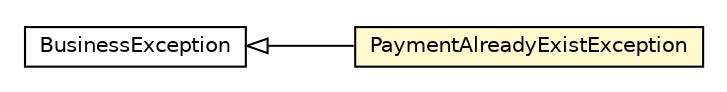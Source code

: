 #!/usr/local/bin/dot
#
# Class diagram 
# Generated by UMLGraph version 5.1 (http://www.umlgraph.org/)
#

digraph G {
	edge [fontname="Helvetica",fontsize=10,labelfontname="Helvetica",labelfontsize=10];
	node [fontname="Helvetica",fontsize=10,shape=plaintext];
	nodesep=0.25;
	ranksep=0.5;
	rankdir=LR;
	// com.inn.headstartdemo.exceptions.application.BusinessException
	c19092 [label=<<table title="com.inn.headstartdemo.exceptions.application.BusinessException" border="0" cellborder="1" cellspacing="0" cellpadding="2" port="p" href="./BusinessException.html">
		<tr><td><table border="0" cellspacing="0" cellpadding="1">
<tr><td align="center" balign="center"> BusinessException </td></tr>
		</table></td></tr>
		</table>>, fontname="Helvetica", fontcolor="black", fontsize=10.0];
	// com.inn.headstartdemo.exceptions.application.PaymentAlreadyExistException
	c19100 [label=<<table title="com.inn.headstartdemo.exceptions.application.PaymentAlreadyExistException" border="0" cellborder="1" cellspacing="0" cellpadding="2" port="p" bgcolor="lemonChiffon" href="./PaymentAlreadyExistException.html">
		<tr><td><table border="0" cellspacing="0" cellpadding="1">
<tr><td align="center" balign="center"> PaymentAlreadyExistException </td></tr>
		</table></td></tr>
		</table>>, fontname="Helvetica", fontcolor="black", fontsize=10.0];
	//com.inn.headstartdemo.exceptions.application.PaymentAlreadyExistException extends com.inn.headstartdemo.exceptions.application.BusinessException
	c19092:p -> c19100:p [dir=back,arrowtail=empty];
}

